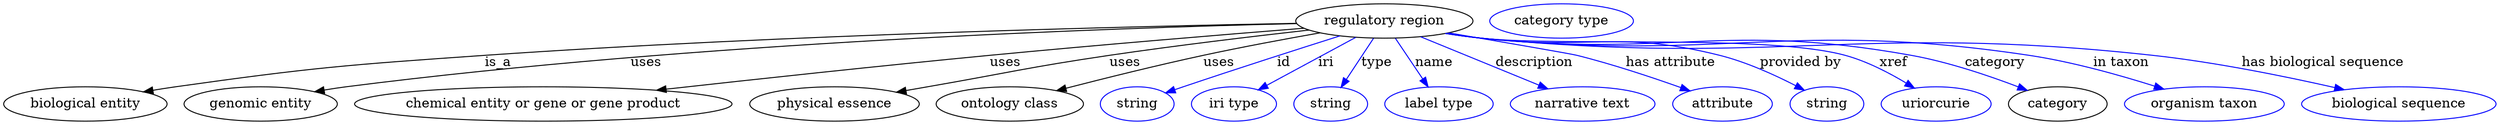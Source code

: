 digraph {
	graph [bb="0,0,2598.5,123"];
	node [label="\N"];
	"regulatory region"	[height=0.5,
		label="regulatory region",
		pos="1440.1,105",
		width=2.5637];
	"biological entity"	[height=0.5,
		pos="85.142,18",
		width=2.3651];
	"regulatory region" -> "biological entity"	[label=is_a,
		lp="516.14,61.5",
		pos="e,145.71,30.662 1348.5,102.54 1180.5,99.433 812.03,90.589 502.14,69 358.19,58.971 322.03,56.189 179.14,36 171.52,34.923 163.58,33.678 \
155.67,32.361"];
	"genomic entity"	[height=0.5,
		pos="268.14,18",
		width=2.2206];
	"regulatory region" -> "genomic entity"	[label=uses,
		lp="670.64,61.5",
		pos="e,324.47,30.834 1348.8,102.27 1162,97.85 722.68,82.942 357.14,36 349.77,35.053 342.08,33.875 334.44,32.585"];
	"chemical entity or gene or gene product"	[height=0.5,
		pos="563.14,18",
		width=5.4703];
	"regulatory region" -> "chemical entity or gene or gene product"	[label=uses,
		lp="1044.6,61.5",
		pos="e,681.08,32.418 1356.1,97.411 1272.8,90.752 1141.6,79.916 1028.1,69 914.1,58.026 784.5,43.958 691.14,33.542"];
	"physical essence"	[height=0.5,
		pos="866.14,18",
		width=2.4553];
	"regulatory region" -> "physical essence"	[label=uses,
		lp="1169.6,61.5",
		pos="e,930.84,30.353 1361.4,95.487 1303.7,88.978 1223.4,79.379 1153.1,69 1068.4,56.475 1047.6,50.731 963.14,36 955.88,34.733 948.32,33.411 \
940.75,32.088"];
	"ontology class"	[height=0.5,
		pos="1049.1,18",
		width=2.1304];
	"regulatory region" -> "ontology class"	[label=uses,
		lp="1267.6,61.5",
		pos="e,1097.9,31.942 1373,92.575 1336.8,86.159 1291.4,77.707 1251.1,69 1202.6,58.515 1148,44.887 1107.8,34.507"];
	id	[color=blue,
		height=0.5,
		label=string,
		pos="1182.1,18",
		width=1.0652];
	"regulatory region" -> id	[color=blue,
		label=id,
		lp="1335.1,61.5",
		pos="e,1211.5,29.556 1393.7,89.37 1351.1,75.838 1286.2,55.005 1230.1,36 1227.2,35.01 1224.2,33.975 1221.2,32.924",
		style=solid];
	iri	[color=blue,
		height=0.5,
		label="iri type",
		pos="1283.1,18",
		width=1.2277];
	"regulatory region" -> iri	[color=blue,
		label=iri,
		lp="1379.1,61.5",
		pos="e,1308.5,32.741 1410.2,87.812 1383.8,73.488 1345.2,52.589 1317.5,37.585",
		style=solid];
	type	[color=blue,
		height=0.5,
		label=string,
		pos="1384.1,18",
		width=1.0652];
	"regulatory region" -> type	[color=blue,
		label=type,
		lp="1432.1,61.5",
		pos="e,1394.9,35.31 1428.8,86.799 1420.7,74.463 1409.6,57.656 1400.5,43.862",
		style=solid];
	name	[color=blue,
		height=0.5,
		label="label type",
		pos="1497.1,18",
		width=1.5707];
	"regulatory region" -> name	[color=blue,
		label=name,
		lp="1492.1,61.5",
		pos="e,1485.8,35.885 1451.7,86.799 1459.8,74.622 1470.9,58.089 1480.1,44.398",
		style=solid];
	description	[color=blue,
		height=0.5,
		label="narrative text",
		pos="1647.1,18",
		width=2.0943];
	"regulatory region" -> description	[color=blue,
		label=description,
		lp="1596.6,61.5",
		pos="e,1610.8,33.921 1478.1,88.41 1512.8,74.155 1564.2,53.039 1601.3,37.844",
		style=solid];
	"has attribute"	[color=blue,
		height=0.5,
		label=attribute,
		pos="1792.1,18",
		width=1.4443];
	"regulatory region" -> "has attribute"	[color=blue,
		label="has attribute",
		lp="1739.1,61.5",
		pos="e,1758.4,31.77 1507.3,92.55 1563.1,82.989 1634.5,70.661 1641.1,69 1678,59.753 1718.8,46.02 1748.7,35.285",
		style=solid];
	"provided by"	[color=blue,
		height=0.5,
		label=string,
		pos="1900.1,18",
		width=1.0652];
	"regulatory region" -> "provided by"	[color=blue,
		label="provided by",
		lp="1873.6,61.5",
		pos="e,1877,32.46 1504.9,92.162 1516.9,90.233 1529.4,88.409 1541.1,87 1651.3,73.777 1682.6,96.386 1790.1,69 1817.6,62.009 1846.7,48.484 \
1868.1,37.262",
		style=solid];
	xref	[color=blue,
		height=0.5,
		label=uriorcurie,
		pos="2014.1,18",
		width=1.5887];
	"regulatory region" -> xref	[color=blue,
		label=xref,
		lp="1970.6,61.5",
		pos="e,1991.4,34.801 1504.4,92.009 1516.5,90.071 1529.2,88.283 1541.1,87 1625,77.986 1838.8,91.34 1920.1,69 1942.3,62.911 1965.1,50.943 \
1982.7,40.243",
		style=solid];
	category	[height=0.5,
		pos="2141.1,18",
		width=1.4263];
	"regulatory region" -> category	[color=blue,
		label=category,
		lp="2076.6,61.5",
		pos="e,2109.5,32.281 1504.1,91.981 1516.4,90.033 1529.1,88.249 1541.1,87 1739.3,66.421 1793.1,104.48 1989.1,69 2027.7,62.016 2070,47.523 \
2100.2,35.93",
		style=solid];
	"in taxon"	[color=blue,
		height=0.5,
		label="organism taxon",
		pos="2294.1,18",
		width=2.3109];
	"regulatory region" -> "in taxon"	[color=blue,
		label="in taxon",
		lp="2207.1,61.5",
		pos="e,2252.1,33.607 1503.8,91.94 1516.2,89.983 1529,88.205 1541.1,87 1793.8,61.871 1861.1,106.9 2112.1,69 2156.9,62.25 2206.3,48.244 \
2242.3,36.769",
		style=solid];
	"has biological sequence"	[color=blue,
		height=0.5,
		label="biological sequence",
		pos="2497.1,18",
		width=2.8164];
	"regulatory region" -> "has biological sequence"	[color=blue,
		label="has biological sequence",
		lp="2417.6,61.5",
		pos="e,2440.1,32.921 1503.8,91.884 1516.2,89.932 1529,88.171 1541.1,87 1850.5,57.135 1931.2,102.79 2240.1,69 2305.3,61.876 2378.5,46.923 \
2430.1,35.216",
		style=solid];
	"named thing_category"	[color=blue,
		height=0.5,
		label="category type",
		pos="1625.1,105",
		width=2.0762];
}
